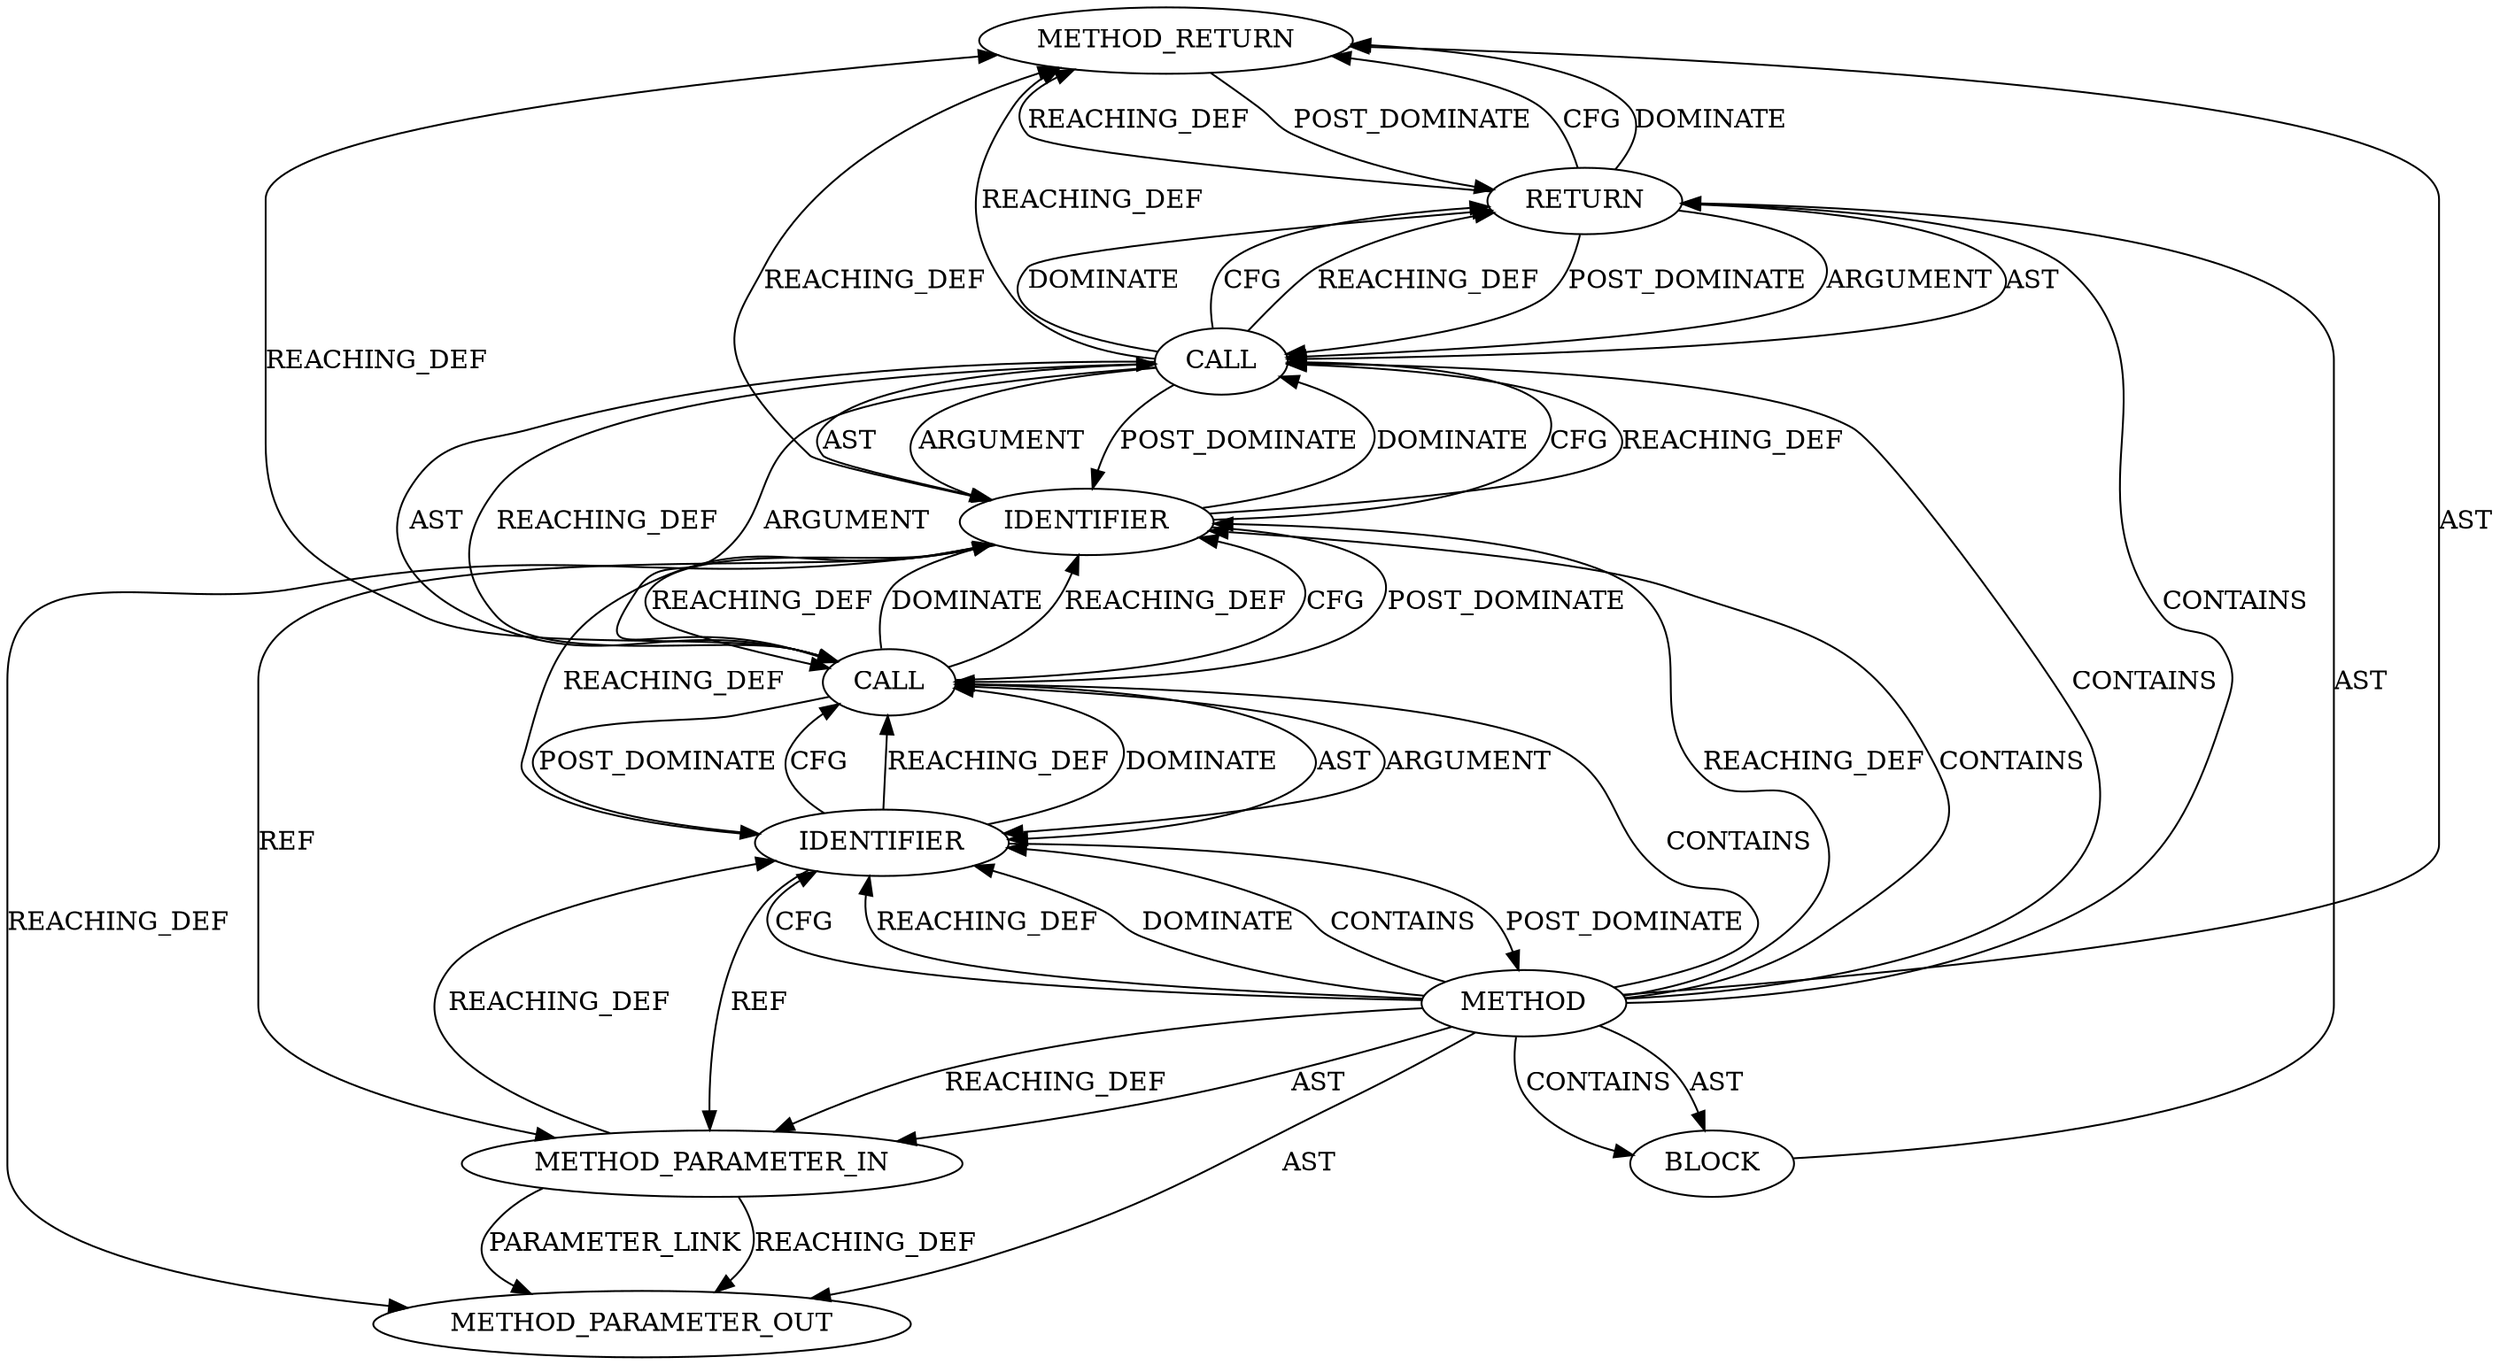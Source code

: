 digraph {
  1165 [label=METHOD_RETURN ORDER=3 CODE="RET" COLUMN_NUMBER=1 LINE_NUMBER=382 TYPE_FULL_NAME="int" EVALUATION_STRATEGY="BY_VALUE"]
  1162 [label=CALL ORDER=1 ARGUMENT_INDEX=1 CODE="padded_len(len)" COLUMN_NUMBER=9 METHOD_FULL_NAME="padded_len" LINE_NUMBER=384 TYPE_FULL_NAME="<empty>" DISPATCH_TYPE="STATIC_DISPATCH" SIGNATURE="" NAME="padded_len"]
  1160 [label=RETURN ORDER=1 ARGUMENT_INDEX=-1 CODE="return padded_len(len) - len;" COLUMN_NUMBER=2 LINE_NUMBER=384]
  1159 [label=BLOCK ORDER=2 ARGUMENT_INDEX=-1 CODE="{
	return padded_len(len) - len;
}" COLUMN_NUMBER=1 LINE_NUMBER=383 TYPE_FULL_NAME="void"]
  1161 [label=CALL ORDER=1 ARGUMENT_INDEX=-1 CODE="padded_len(len) - len" COLUMN_NUMBER=9 METHOD_FULL_NAME="<operator>.subtraction" LINE_NUMBER=384 TYPE_FULL_NAME="<empty>" DISPATCH_TYPE="STATIC_DISPATCH" SIGNATURE="" NAME="<operator>.subtraction"]
  1158 [label=METHOD_PARAMETER_IN ORDER=1 CODE="int len" IS_VARIADIC=false COLUMN_NUMBER=24 LINE_NUMBER=382 TYPE_FULL_NAME="int" EVALUATION_STRATEGY="BY_VALUE" INDEX=1 NAME="len"]
  1163 [label=IDENTIFIER ORDER=1 ARGUMENT_INDEX=1 CODE="len" COLUMN_NUMBER=20 LINE_NUMBER=384 TYPE_FULL_NAME="int" NAME="len"]
  1164 [label=IDENTIFIER ORDER=2 ARGUMENT_INDEX=2 CODE="len" COLUMN_NUMBER=27 LINE_NUMBER=384 TYPE_FULL_NAME="int" NAME="len"]
  13100 [label=METHOD_PARAMETER_OUT ORDER=1 CODE="int len" IS_VARIADIC=false COLUMN_NUMBER=24 LINE_NUMBER=382 TYPE_FULL_NAME="int" EVALUATION_STRATEGY="BY_VALUE" INDEX=1 NAME="len"]
  1157 [label=METHOD COLUMN_NUMBER=1 LINE_NUMBER=382 COLUMN_NUMBER_END=1 IS_EXTERNAL=false SIGNATURE="int padding_len (int)" NAME="padding_len" AST_PARENT_TYPE="TYPE_DECL" AST_PARENT_FULL_NAME="messenger_v2.c:<global>" ORDER=27 CODE="static int padding_len(int len)
{
	return padded_len(len) - len;
}" FULL_NAME="padding_len" LINE_NUMBER_END=385 FILENAME="messenger_v2.c"]
  1163 -> 1164 [label=REACHING_DEF VARIABLE="len"]
  1157 -> 1163 [label=CFG ]
  1157 -> 1165 [label=AST ]
  1163 -> 1162 [label=CFG ]
  1161 -> 1164 [label=AST ]
  1162 -> 1161 [label=REACHING_DEF VARIABLE="padded_len(len)"]
  1164 -> 13100 [label=REACHING_DEF VARIABLE="len"]
  1157 -> 1163 [label=REACHING_DEF VARIABLE=""]
  1157 -> 1161 [label=CONTAINS ]
  1157 -> 1164 [label=REACHING_DEF VARIABLE=""]
  1163 -> 1162 [label=REACHING_DEF VARIABLE="len"]
  1164 -> 1161 [label=DOMINATE ]
  1161 -> 1162 [label=AST ]
  1157 -> 1158 [label=AST ]
  1157 -> 1162 [label=CONTAINS ]
  1158 -> 13100 [label=REACHING_DEF VARIABLE="len"]
  1160 -> 1165 [label=CFG ]
  1162 -> 1164 [label=DOMINATE ]
  1161 -> 1162 [label=ARGUMENT ]
  1157 -> 1164 [label=CONTAINS ]
  1165 -> 1160 [label=POST_DOMINATE ]
  1159 -> 1160 [label=AST ]
  1158 -> 1163 [label=REACHING_DEF VARIABLE="len"]
  1161 -> 1164 [label=ARGUMENT ]
  1162 -> 1165 [label=REACHING_DEF VARIABLE="padded_len(len)"]
  1157 -> 1158 [label=REACHING_DEF VARIABLE=""]
  1157 -> 1159 [label=CONTAINS ]
  1162 -> 1163 [label=AST ]
  1160 -> 1161 [label=POST_DOMINATE ]
  1157 -> 1160 [label=CONTAINS ]
  1161 -> 1160 [label=DOMINATE ]
  1164 -> 1161 [label=CFG ]
  1161 -> 1165 [label=REACHING_DEF VARIABLE="padded_len(len) - len"]
  1163 -> 1157 [label=POST_DOMINATE ]
  1162 -> 1163 [label=ARGUMENT ]
  1162 -> 1164 [label=REACHING_DEF VARIABLE="padded_len(len)"]
  1157 -> 1159 [label=AST ]
  1163 -> 1162 [label=DOMINATE ]
  1160 -> 1161 [label=ARGUMENT ]
  1160 -> 1161 [label=AST ]
  1164 -> 1165 [label=REACHING_DEF VARIABLE="len"]
  1157 -> 1163 [label=DOMINATE ]
  1161 -> 1160 [label=CFG ]
  1157 -> 13100 [label=AST ]
  1164 -> 1161 [label=REACHING_DEF VARIABLE="len"]
  1163 -> 1158 [label=REF ]
  1164 -> 1158 [label=REF ]
  1158 -> 13100 [label=PARAMETER_LINK ]
  1161 -> 1160 [label=REACHING_DEF VARIABLE="padded_len(len) - len"]
  1160 -> 1165 [label=DOMINATE ]
  1157 -> 1163 [label=CONTAINS ]
  1161 -> 1164 [label=POST_DOMINATE ]
  1162 -> 1164 [label=CFG ]
  1162 -> 1163 [label=POST_DOMINATE ]
  1164 -> 1162 [label=REACHING_DEF VARIABLE="len"]
  1164 -> 1162 [label=POST_DOMINATE ]
  1160 -> 1165 [label=REACHING_DEF VARIABLE="<RET>"]
}
